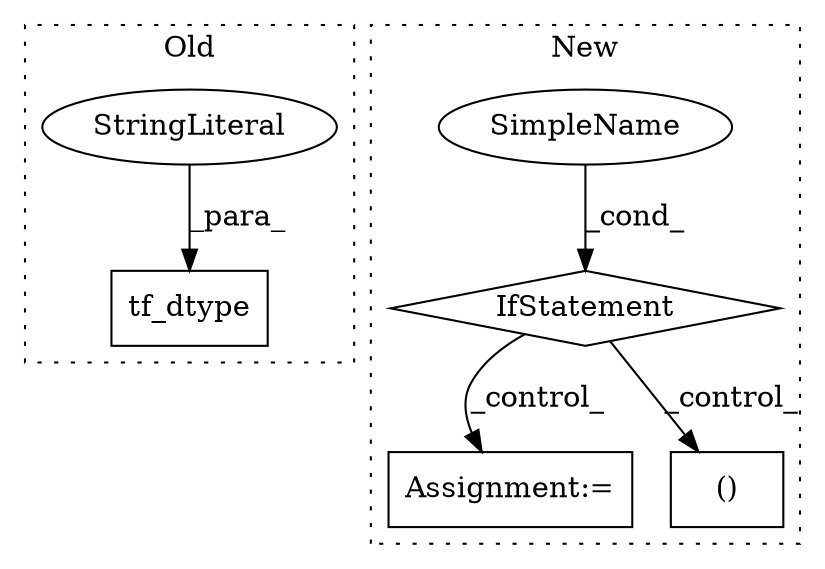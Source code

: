 digraph G {
subgraph cluster0 {
1 [label="tf_dtype" a="32" s="20596,20610" l="9,1" shape="box"];
3 [label="StringLiteral" a="45" s="20605" l="5" shape="ellipse"];
label = "Old";
style="dotted";
}
subgraph cluster1 {
2 [label="IfStatement" a="25" s="20327,20351" l="4,2" shape="diamond"];
4 [label="SimpleName" a="42" s="" l="" shape="ellipse"];
5 [label="Assignment:=" a="7" s="20697" l="1" shape="box"];
6 [label="()" a="106" s="20435" l="35" shape="box"];
label = "New";
style="dotted";
}
2 -> 5 [label="_control_"];
2 -> 6 [label="_control_"];
3 -> 1 [label="_para_"];
4 -> 2 [label="_cond_"];
}